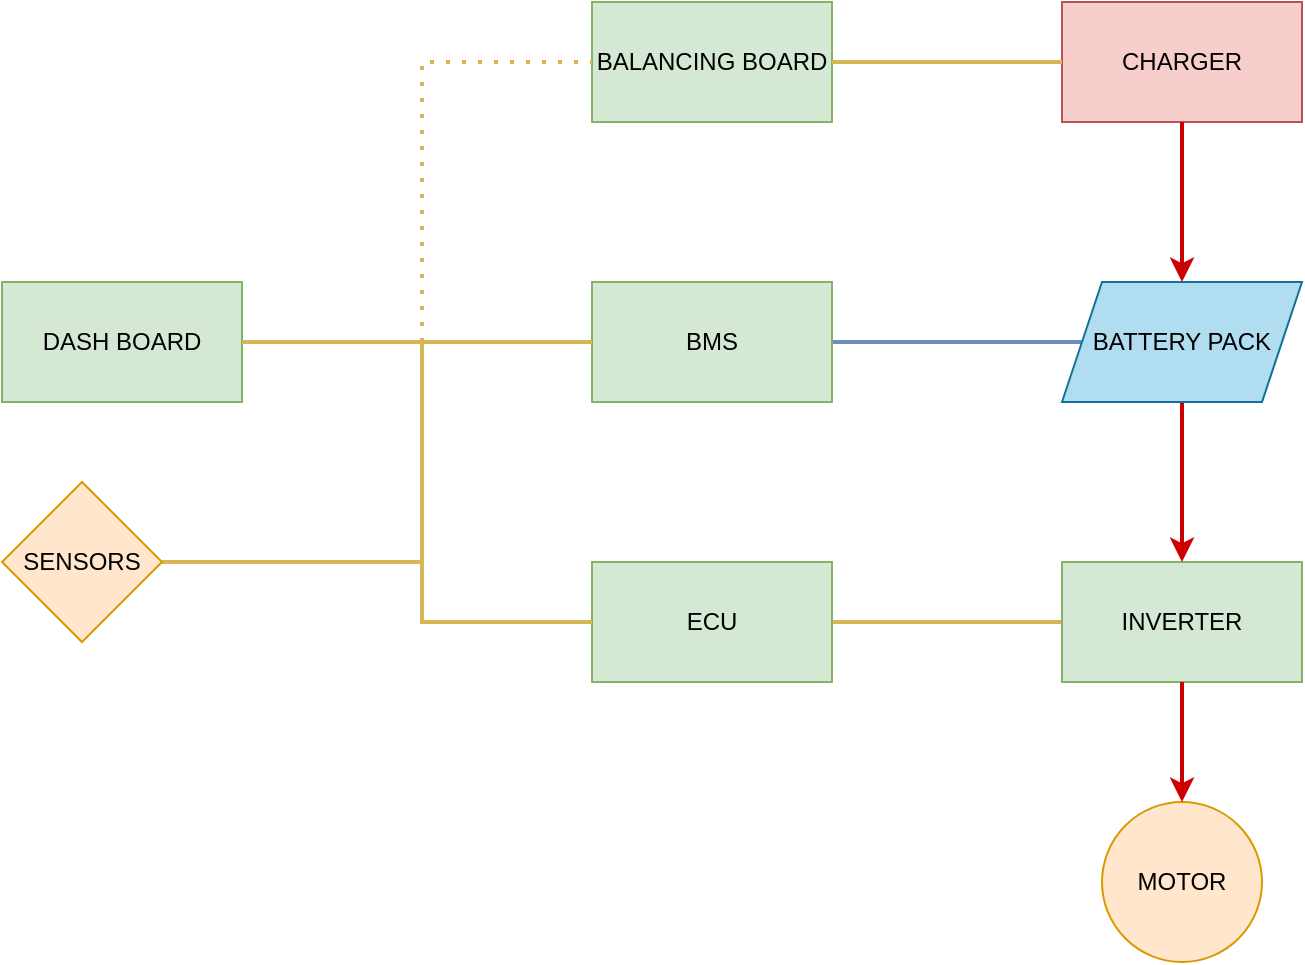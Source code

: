 <mxfile version="22.1.16" type="github">
  <diagram name="Page-1" id="ixCgtZ2oRhUL-easutmG">
    <mxGraphModel dx="1073" dy="579" grid="1" gridSize="10" guides="1" tooltips="1" connect="1" arrows="1" fold="1" page="1" pageScale="1" pageWidth="850" pageHeight="1100" math="0" shadow="0">
      <root>
        <mxCell id="0" />
        <mxCell id="1" parent="0" />
        <mxCell id="v12Ggh1zfAEF3U5AvZ3A-9" value="" style="edgeStyle=orthogonalEdgeStyle;rounded=0;orthogonalLoop=1;jettySize=auto;html=1;fillColor=#fff2cc;strokeColor=#d6b656;strokeWidth=2;endArrow=none;endFill=0;" edge="1" parent="1" source="4-KBnMw567zmz6jlA6m6-1" target="4-KBnMw567zmz6jlA6m6-22">
          <mxGeometry relative="1" as="geometry" />
        </mxCell>
        <mxCell id="4-KBnMw567zmz6jlA6m6-1" value="ECU" style="rounded=0;whiteSpace=wrap;html=1;fillColor=#d5e8d4;strokeColor=#82b366;" parent="1" vertex="1">
          <mxGeometry x="365" y="380" width="120" height="60" as="geometry" />
        </mxCell>
        <mxCell id="4-KBnMw567zmz6jlA6m6-2" value="BALANCING BOARD" style="whiteSpace=wrap;html=1;fillColor=#d5e8d4;strokeColor=#82b366;" parent="1" vertex="1">
          <mxGeometry x="365" y="100" width="120" height="60" as="geometry" />
        </mxCell>
        <mxCell id="4-KBnMw567zmz6jlA6m6-3" value="DASH BOARD" style="whiteSpace=wrap;html=1;fillColor=#d5e8d4;strokeColor=#82b366;" parent="1" vertex="1">
          <mxGeometry x="70" y="240" width="120" height="60" as="geometry" />
        </mxCell>
        <mxCell id="v12Ggh1zfAEF3U5AvZ3A-10" value="" style="edgeStyle=orthogonalEdgeStyle;rounded=0;orthogonalLoop=1;jettySize=auto;html=1;fillColor=#dae8fc;strokeColor=#6c8ebf;strokeWidth=2;endArrow=none;endFill=0;" edge="1" parent="1" source="4-KBnMw567zmz6jlA6m6-4" target="4-KBnMw567zmz6jlA6m6-34">
          <mxGeometry relative="1" as="geometry" />
        </mxCell>
        <mxCell id="4-KBnMw567zmz6jlA6m6-4" value="BMS" style="whiteSpace=wrap;html=1;fillColor=#d5e8d4;strokeColor=#82b366;" parent="1" vertex="1">
          <mxGeometry x="365" y="240" width="120" height="60" as="geometry" />
        </mxCell>
        <mxCell id="4-KBnMw567zmz6jlA6m6-22" value="INVERTER" style="whiteSpace=wrap;html=1;fillColor=#d5e8d4;strokeColor=#82b366;" parent="1" vertex="1">
          <mxGeometry x="600" y="380" width="120" height="60" as="geometry" />
        </mxCell>
        <mxCell id="4-KBnMw567zmz6jlA6m6-27" value="" style="endArrow=none;html=1;rounded=0;fillColor=#fff2cc;strokeColor=#d6b656;strokeWidth=2;entryX=0;entryY=0.5;entryDx=0;entryDy=0;" parent="1" target="4-KBnMw567zmz6jlA6m6-4" edge="1">
          <mxGeometry width="50" height="50" relative="1" as="geometry">
            <mxPoint x="280" y="270" as="sourcePoint" />
            <mxPoint x="310" y="280" as="targetPoint" />
            <Array as="points" />
          </mxGeometry>
        </mxCell>
        <mxCell id="4-KBnMw567zmz6jlA6m6-28" value="" style="endArrow=none;html=1;rounded=0;entryX=0;entryY=0.5;entryDx=0;entryDy=0;exitX=1;exitY=0.5;exitDx=0;exitDy=0;fillColor=#fff2cc;strokeColor=#d6b656;strokeWidth=2;" parent="1" source="4-KBnMw567zmz6jlA6m6-3" target="4-KBnMw567zmz6jlA6m6-1" edge="1">
          <mxGeometry width="50" height="50" relative="1" as="geometry">
            <mxPoint x="270" y="340" as="sourcePoint" />
            <mxPoint x="320" y="290" as="targetPoint" />
            <Array as="points">
              <mxPoint x="280" y="270" />
              <mxPoint x="280" y="410" />
            </Array>
          </mxGeometry>
        </mxCell>
        <mxCell id="4-KBnMw567zmz6jlA6m6-30" value="" style="endArrow=none;dashed=1;html=1;dashPattern=1 3;strokeWidth=2;rounded=0;entryX=0;entryY=0.5;entryDx=0;entryDy=0;fillColor=#fff2cc;strokeColor=#d6b656;" parent="1" target="4-KBnMw567zmz6jlA6m6-2" edge="1">
          <mxGeometry width="50" height="50" relative="1" as="geometry">
            <mxPoint x="280" y="270" as="sourcePoint" />
            <mxPoint x="490" y="170" as="targetPoint" />
            <Array as="points">
              <mxPoint x="280" y="130" />
            </Array>
          </mxGeometry>
        </mxCell>
        <mxCell id="4-KBnMw567zmz6jlA6m6-31" value="MOTOR" style="ellipse;whiteSpace=wrap;html=1;aspect=fixed;fillColor=#ffe6cc;strokeColor=#d79b00;" parent="1" vertex="1">
          <mxGeometry x="620" y="500" width="80" height="80" as="geometry" />
        </mxCell>
        <mxCell id="4-KBnMw567zmz6jlA6m6-37" style="edgeStyle=orthogonalEdgeStyle;rounded=0;orthogonalLoop=1;jettySize=auto;html=1;exitX=0.5;exitY=1;exitDx=0;exitDy=0;entryX=0.5;entryY=0;entryDx=0;entryDy=0;strokeWidth=2;strokeColor=#CC0000;fillColor=#a20025;" parent="1" source="4-KBnMw567zmz6jlA6m6-34" target="4-KBnMw567zmz6jlA6m6-22" edge="1">
          <mxGeometry relative="1" as="geometry" />
        </mxCell>
        <mxCell id="4-KBnMw567zmz6jlA6m6-34" value="BATTERY PACK" style="shape=parallelogram;perimeter=parallelogramPerimeter;whiteSpace=wrap;html=1;fixedSize=1;fillColor=#b1ddf0;strokeColor=#10739e;" parent="1" vertex="1">
          <mxGeometry x="600" y="240" width="120" height="60" as="geometry" />
        </mxCell>
        <mxCell id="v12Ggh1zfAEF3U5AvZ3A-2" value="CHARGER" style="rounded=0;whiteSpace=wrap;html=1;fillColor=#f8cecc;strokeColor=#b85450;" vertex="1" parent="1">
          <mxGeometry x="600" y="100" width="120" height="60" as="geometry" />
        </mxCell>
        <mxCell id="v12Ggh1zfAEF3U5AvZ3A-3" value="" style="endArrow=none;html=1;rounded=0;exitX=1;exitY=0.5;exitDx=0;exitDy=0;entryX=0;entryY=0.5;entryDx=0;entryDy=0;fillColor=#fff2cc;strokeColor=#d6b656;strokeWidth=2;" edge="1" parent="1" source="4-KBnMw567zmz6jlA6m6-2" target="v12Ggh1zfAEF3U5AvZ3A-2">
          <mxGeometry width="50" height="50" relative="1" as="geometry">
            <mxPoint x="540" y="210" as="sourcePoint" />
            <mxPoint x="590" y="160" as="targetPoint" />
            <Array as="points" />
          </mxGeometry>
        </mxCell>
        <mxCell id="v12Ggh1zfAEF3U5AvZ3A-4" value="" style="endArrow=classic;html=1;rounded=0;exitX=0.5;exitY=1;exitDx=0;exitDy=0;entryX=0.5;entryY=0;entryDx=0;entryDy=0;fillColor=#f8cecc;strokeColor=#CC0000;strokeWidth=2;" edge="1" parent="1" source="v12Ggh1zfAEF3U5AvZ3A-2" target="4-KBnMw567zmz6jlA6m6-34">
          <mxGeometry width="50" height="50" relative="1" as="geometry">
            <mxPoint x="580" y="210" as="sourcePoint" />
            <mxPoint x="630" y="160" as="targetPoint" />
          </mxGeometry>
        </mxCell>
        <mxCell id="v12Ggh1zfAEF3U5AvZ3A-6" value="" style="endArrow=classic;html=1;rounded=0;entryX=0.5;entryY=0;entryDx=0;entryDy=0;exitX=0.5;exitY=1;exitDx=0;exitDy=0;fillColor=#a20025;strokeColor=#CC0000;strokeWidth=2;" edge="1" parent="1" source="4-KBnMw567zmz6jlA6m6-22" target="4-KBnMw567zmz6jlA6m6-31">
          <mxGeometry width="50" height="50" relative="1" as="geometry">
            <mxPoint x="540" y="240" as="sourcePoint" />
            <mxPoint x="590" y="190" as="targetPoint" />
          </mxGeometry>
        </mxCell>
        <mxCell id="v12Ggh1zfAEF3U5AvZ3A-8" style="edgeStyle=orthogonalEdgeStyle;rounded=0;orthogonalLoop=1;jettySize=auto;html=1;exitX=1;exitY=0.5;exitDx=0;exitDy=0;endArrow=none;endFill=0;strokeWidth=2;fillColor=#fff2cc;strokeColor=#d6b656;" edge="1" parent="1" source="v12Ggh1zfAEF3U5AvZ3A-7">
          <mxGeometry relative="1" as="geometry">
            <mxPoint x="280" y="380" as="targetPoint" />
          </mxGeometry>
        </mxCell>
        <mxCell id="v12Ggh1zfAEF3U5AvZ3A-7" value="SENSORS" style="rhombus;whiteSpace=wrap;html=1;fillColor=#ffe6cc;strokeColor=#d79b00;" vertex="1" parent="1">
          <mxGeometry x="70" y="340" width="80" height="80" as="geometry" />
        </mxCell>
      </root>
    </mxGraphModel>
  </diagram>
</mxfile>

